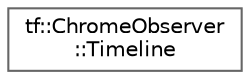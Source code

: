 digraph "类继承关系图"
{
 // LATEX_PDF_SIZE
  bgcolor="transparent";
  edge [fontname=Helvetica,fontsize=10,labelfontname=Helvetica,labelfontsize=10];
  node [fontname=Helvetica,fontsize=10,shape=box,height=0.2,width=0.4];
  rankdir="LR";
  Node0 [id="Node000000",label="tf::ChromeObserver\l::Timeline",height=0.2,width=0.4,color="grey40", fillcolor="white", style="filled",URL="$structtf_1_1_chrome_observer_1_1_timeline.html",tooltip=" "];
}
